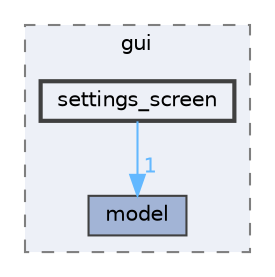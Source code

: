 digraph "C:/Users/aleja/Documents/Github/PM3-Cable_Monitor/Software/Cable-Monitor_TouchGFX/Cable_Monitor_Horwey/TouchGFX/gui/include/gui/settings_screen"
{
 // LATEX_PDF_SIZE
  bgcolor="transparent";
  edge [fontname=Helvetica,fontsize=10,labelfontname=Helvetica,labelfontsize=10];
  node [fontname=Helvetica,fontsize=10,shape=box,height=0.2,width=0.4];
  compound=true
  subgraph clusterdir_b06536b250956a6feb5134863578089f {
    graph [ bgcolor="#edf0f7", pencolor="grey50", label="gui", fontname=Helvetica,fontsize=10 style="filled,dashed", URL="dir_b06536b250956a6feb5134863578089f.html",tooltip=""]
  dir_d2caef49de2ed57468ff267ad03e39e4 [label="model", fillcolor="#a2b4d6", color="grey25", style="filled", URL="dir_d2caef49de2ed57468ff267ad03e39e4.html",tooltip=""];
  dir_cbc42dc9b27eaf3ac92de215875d8705 [label="settings_screen", fillcolor="#edf0f7", color="grey25", style="filled,bold", URL="dir_cbc42dc9b27eaf3ac92de215875d8705.html",tooltip=""];
  }
  dir_cbc42dc9b27eaf3ac92de215875d8705->dir_d2caef49de2ed57468ff267ad03e39e4 [headlabel="1", labeldistance=1.5 headhref="dir_000032_000028.html" href="dir_000032_000028.html" color="steelblue1" fontcolor="steelblue1"];
}
